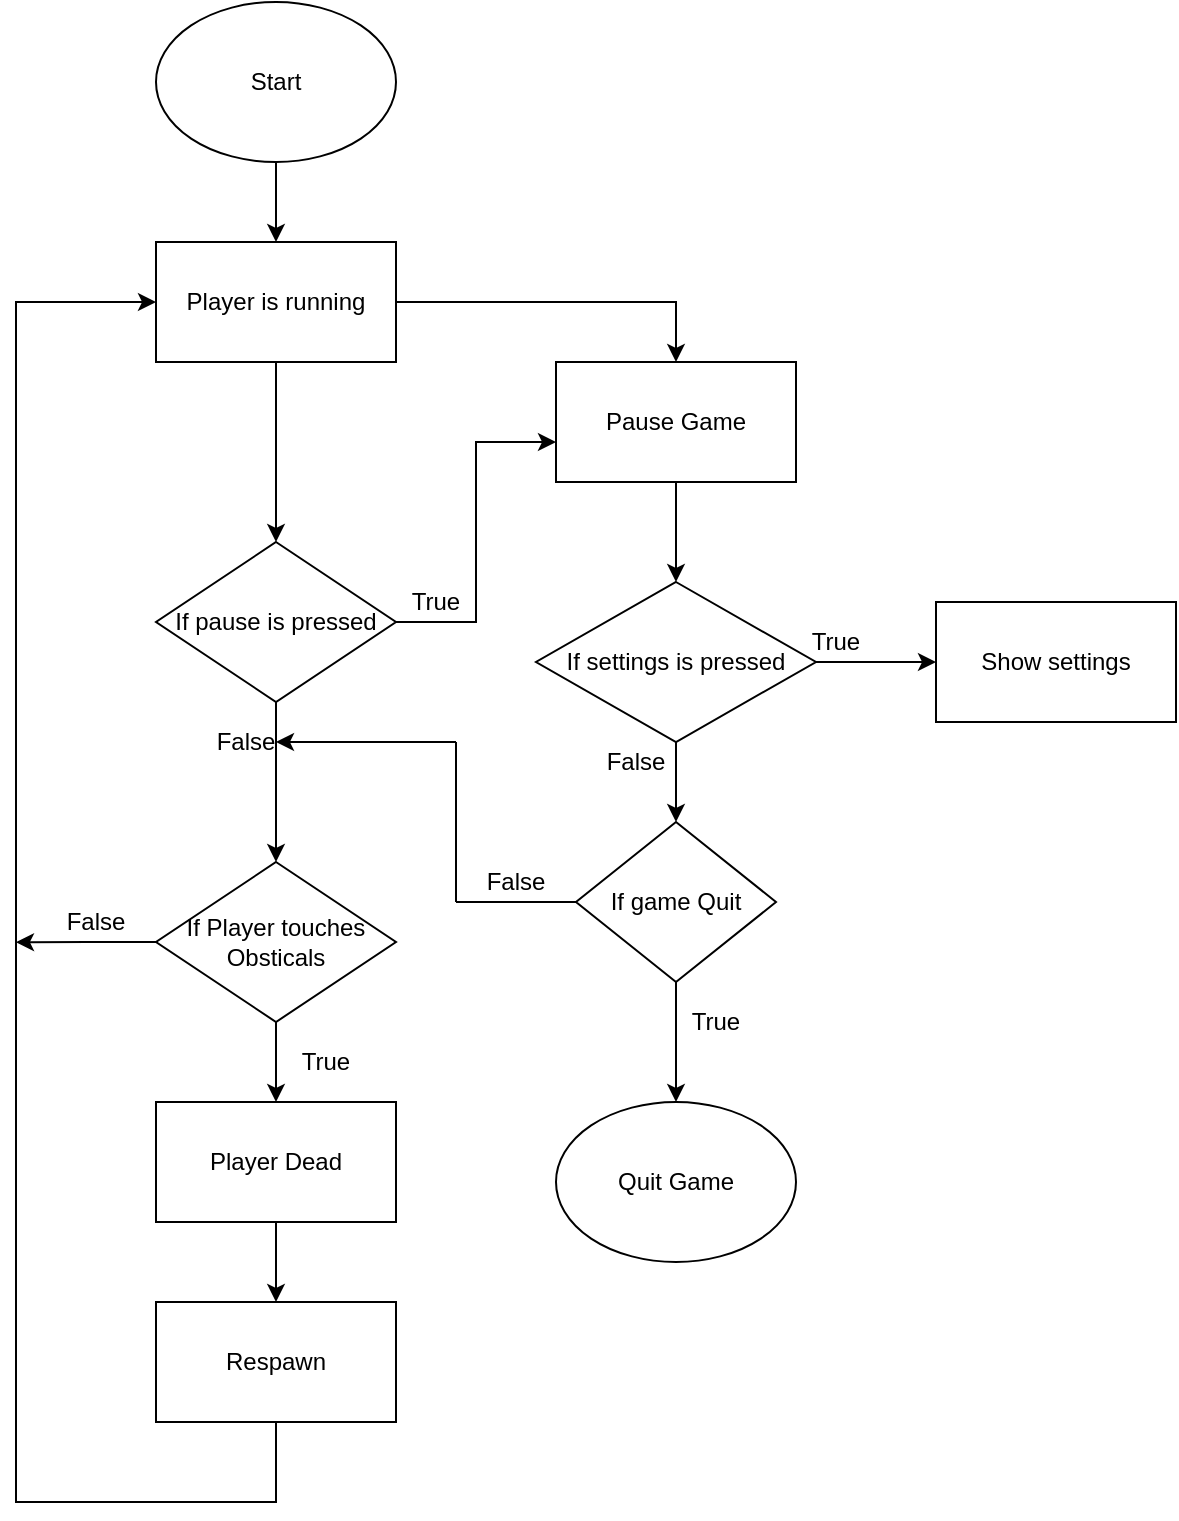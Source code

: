 <mxfile version="13.8.0" type="device"><diagram id="kgpKYQtTHZ0yAKxKKP6v" name="Page-1"><mxGraphModel dx="677" dy="378" grid="1" gridSize="10" guides="1" tooltips="1" connect="1" arrows="1" fold="1" page="1" pageScale="1" pageWidth="850" pageHeight="1100" math="0" shadow="0"><root><mxCell id="0"/><mxCell id="1" parent="0"/><mxCell id="ZFHi2s3kV5eEOPZ9TM_5-4" value="" style="edgeStyle=orthogonalEdgeStyle;rounded=0;orthogonalLoop=1;jettySize=auto;html=1;" edge="1" parent="1" source="ZFHi2s3kV5eEOPZ9TM_5-2" target="ZFHi2s3kV5eEOPZ9TM_5-3"><mxGeometry relative="1" as="geometry"/></mxCell><mxCell id="ZFHi2s3kV5eEOPZ9TM_5-2" value="Start" style="ellipse;whiteSpace=wrap;html=1;" vertex="1" parent="1"><mxGeometry x="110" y="60" width="120" height="80" as="geometry"/></mxCell><mxCell id="ZFHi2s3kV5eEOPZ9TM_5-6" value="" style="edgeStyle=orthogonalEdgeStyle;rounded=0;orthogonalLoop=1;jettySize=auto;html=1;" edge="1" parent="1" source="ZFHi2s3kV5eEOPZ9TM_5-3"><mxGeometry relative="1" as="geometry"><mxPoint x="170" y="330.0" as="targetPoint"/></mxGeometry></mxCell><mxCell id="ZFHi2s3kV5eEOPZ9TM_5-3" value="Player is running" style="whiteSpace=wrap;html=1;" vertex="1" parent="1"><mxGeometry x="110" y="180" width="120" height="60" as="geometry"/></mxCell><mxCell id="ZFHi2s3kV5eEOPZ9TM_5-11" value="" style="edgeStyle=orthogonalEdgeStyle;rounded=0;orthogonalLoop=1;jettySize=auto;html=1;" edge="1" parent="1" source="ZFHi2s3kV5eEOPZ9TM_5-7" target="ZFHi2s3kV5eEOPZ9TM_5-10"><mxGeometry relative="1" as="geometry"><Array as="points"><mxPoint x="270" y="370"/><mxPoint x="270" y="280"/></Array></mxGeometry></mxCell><mxCell id="ZFHi2s3kV5eEOPZ9TM_5-13" value="" style="edgeStyle=orthogonalEdgeStyle;rounded=0;orthogonalLoop=1;jettySize=auto;html=1;" edge="1" parent="1" source="ZFHi2s3kV5eEOPZ9TM_5-7" target="ZFHi2s3kV5eEOPZ9TM_5-12"><mxGeometry relative="1" as="geometry"/></mxCell><mxCell id="ZFHi2s3kV5eEOPZ9TM_5-7" value="If pause is pressed" style="rhombus;whiteSpace=wrap;html=1;" vertex="1" parent="1"><mxGeometry x="110" y="330" width="120" height="80" as="geometry"/></mxCell><mxCell id="ZFHi2s3kV5eEOPZ9TM_5-20" value="" style="edgeStyle=orthogonalEdgeStyle;rounded=0;orthogonalLoop=1;jettySize=auto;html=1;" edge="1" parent="1" source="ZFHi2s3kV5eEOPZ9TM_5-10" target="ZFHi2s3kV5eEOPZ9TM_5-35"><mxGeometry relative="1" as="geometry"/></mxCell><mxCell id="ZFHi2s3kV5eEOPZ9TM_5-10" value="Pause Game" style="whiteSpace=wrap;html=1;" vertex="1" parent="1"><mxGeometry x="310" y="240" width="120" height="60" as="geometry"/></mxCell><mxCell id="ZFHi2s3kV5eEOPZ9TM_5-15" value="" style="edgeStyle=orthogonalEdgeStyle;rounded=0;orthogonalLoop=1;jettySize=auto;html=1;" edge="1" parent="1" source="ZFHi2s3kV5eEOPZ9TM_5-12" target="ZFHi2s3kV5eEOPZ9TM_5-14"><mxGeometry relative="1" as="geometry"/></mxCell><mxCell id="ZFHi2s3kV5eEOPZ9TM_5-29" style="edgeStyle=orthogonalEdgeStyle;rounded=0;orthogonalLoop=1;jettySize=auto;html=1;exitX=0;exitY=0.5;exitDx=0;exitDy=0;" edge="1" parent="1" source="ZFHi2s3kV5eEOPZ9TM_5-12"><mxGeometry relative="1" as="geometry"><mxPoint x="40" y="530.095" as="targetPoint"/></mxGeometry></mxCell><mxCell id="ZFHi2s3kV5eEOPZ9TM_5-12" value="If Player touches Obsticals" style="rhombus;whiteSpace=wrap;html=1;" vertex="1" parent="1"><mxGeometry x="110" y="490" width="120" height="80" as="geometry"/></mxCell><mxCell id="ZFHi2s3kV5eEOPZ9TM_5-16" style="edgeStyle=orthogonalEdgeStyle;rounded=0;orthogonalLoop=1;jettySize=auto;html=1;exitX=0.5;exitY=1;exitDx=0;exitDy=0;entryX=0;entryY=0.5;entryDx=0;entryDy=0;" edge="1" parent="1" source="ZFHi2s3kV5eEOPZ9TM_5-17" target="ZFHi2s3kV5eEOPZ9TM_5-3"><mxGeometry relative="1" as="geometry"><Array as="points"><mxPoint x="170" y="810"/><mxPoint x="40" y="810"/><mxPoint x="40" y="210"/></Array></mxGeometry></mxCell><mxCell id="ZFHi2s3kV5eEOPZ9TM_5-18" style="edgeStyle=orthogonalEdgeStyle;rounded=0;orthogonalLoop=1;jettySize=auto;html=1;exitX=0.5;exitY=1;exitDx=0;exitDy=0;entryX=0.5;entryY=0;entryDx=0;entryDy=0;" edge="1" parent="1" source="ZFHi2s3kV5eEOPZ9TM_5-14" target="ZFHi2s3kV5eEOPZ9TM_5-17"><mxGeometry relative="1" as="geometry"/></mxCell><mxCell id="ZFHi2s3kV5eEOPZ9TM_5-14" value="Player Dead" style="whiteSpace=wrap;html=1;" vertex="1" parent="1"><mxGeometry x="110" y="610" width="120" height="60" as="geometry"/></mxCell><mxCell id="ZFHi2s3kV5eEOPZ9TM_5-17" value="Respawn" style="rounded=0;whiteSpace=wrap;html=1;" vertex="1" parent="1"><mxGeometry x="110" y="710" width="120" height="60" as="geometry"/></mxCell><mxCell id="ZFHi2s3kV5eEOPZ9TM_5-24" value="" style="edgeStyle=orthogonalEdgeStyle;rounded=0;orthogonalLoop=1;jettySize=auto;html=1;" edge="1" parent="1" source="ZFHi2s3kV5eEOPZ9TM_5-19" target="ZFHi2s3kV5eEOPZ9TM_5-23"><mxGeometry relative="1" as="geometry"/></mxCell><mxCell id="ZFHi2s3kV5eEOPZ9TM_5-19" value="If game Quit" style="rhombus;whiteSpace=wrap;html=1;" vertex="1" parent="1"><mxGeometry x="320" y="470" width="100" height="80" as="geometry"/></mxCell><mxCell id="ZFHi2s3kV5eEOPZ9TM_5-23" value="Quit Game" style="ellipse;whiteSpace=wrap;html=1;" vertex="1" parent="1"><mxGeometry x="310" y="610" width="120" height="80" as="geometry"/></mxCell><mxCell id="ZFHi2s3kV5eEOPZ9TM_5-25" value="" style="endArrow=none;html=1;entryX=0;entryY=0.5;entryDx=0;entryDy=0;" edge="1" parent="1" target="ZFHi2s3kV5eEOPZ9TM_5-19"><mxGeometry width="50" height="50" relative="1" as="geometry"><mxPoint x="260" y="510" as="sourcePoint"/><mxPoint x="220" y="340" as="targetPoint"/></mxGeometry></mxCell><mxCell id="ZFHi2s3kV5eEOPZ9TM_5-26" value="" style="endArrow=none;html=1;" edge="1" parent="1"><mxGeometry width="50" height="50" relative="1" as="geometry"><mxPoint x="260" y="510" as="sourcePoint"/><mxPoint x="260" y="430" as="targetPoint"/></mxGeometry></mxCell><mxCell id="ZFHi2s3kV5eEOPZ9TM_5-27" value="" style="endArrow=classic;html=1;" edge="1" parent="1"><mxGeometry width="50" height="50" relative="1" as="geometry"><mxPoint x="260" y="430" as="sourcePoint"/><mxPoint x="170" y="430" as="targetPoint"/></mxGeometry></mxCell><mxCell id="ZFHi2s3kV5eEOPZ9TM_5-28" value="True" style="text;html=1;strokeColor=none;fillColor=none;align=center;verticalAlign=middle;whiteSpace=wrap;rounded=0;" vertex="1" parent="1"><mxGeometry x="175" y="580" width="40" height="20" as="geometry"/></mxCell><mxCell id="ZFHi2s3kV5eEOPZ9TM_5-30" value="True" style="text;html=1;strokeColor=none;fillColor=none;align=center;verticalAlign=middle;whiteSpace=wrap;rounded=0;" vertex="1" parent="1"><mxGeometry x="370" y="560" width="40" height="20" as="geometry"/></mxCell><mxCell id="ZFHi2s3kV5eEOPZ9TM_5-31" value="True" style="text;html=1;strokeColor=none;fillColor=none;align=center;verticalAlign=middle;whiteSpace=wrap;rounded=0;" vertex="1" parent="1"><mxGeometry x="230" y="350" width="40" height="20" as="geometry"/></mxCell><mxCell id="ZFHi2s3kV5eEOPZ9TM_5-32" value="False" style="text;html=1;strokeColor=none;fillColor=none;align=center;verticalAlign=middle;whiteSpace=wrap;rounded=0;" vertex="1" parent="1"><mxGeometry x="60" y="510" width="40" height="20" as="geometry"/></mxCell><mxCell id="ZFHi2s3kV5eEOPZ9TM_5-33" value="False" style="text;html=1;strokeColor=none;fillColor=none;align=center;verticalAlign=middle;whiteSpace=wrap;rounded=0;" vertex="1" parent="1"><mxGeometry x="270" y="490" width="40" height="20" as="geometry"/></mxCell><mxCell id="ZFHi2s3kV5eEOPZ9TM_5-34" value="False" style="text;html=1;strokeColor=none;fillColor=none;align=center;verticalAlign=middle;whiteSpace=wrap;rounded=0;" vertex="1" parent="1"><mxGeometry x="135" y="420" width="40" height="20" as="geometry"/></mxCell><mxCell id="ZFHi2s3kV5eEOPZ9TM_5-36" value="" style="edgeStyle=orthogonalEdgeStyle;rounded=0;orthogonalLoop=1;jettySize=auto;html=1;" edge="1" parent="1" source="ZFHi2s3kV5eEOPZ9TM_5-35" target="ZFHi2s3kV5eEOPZ9TM_5-19"><mxGeometry relative="1" as="geometry"/></mxCell><mxCell id="ZFHi2s3kV5eEOPZ9TM_5-38" value="" style="edgeStyle=orthogonalEdgeStyle;rounded=0;orthogonalLoop=1;jettySize=auto;html=1;" edge="1" parent="1" source="ZFHi2s3kV5eEOPZ9TM_5-35" target="ZFHi2s3kV5eEOPZ9TM_5-37"><mxGeometry relative="1" as="geometry"/></mxCell><mxCell id="ZFHi2s3kV5eEOPZ9TM_5-35" value="If settings is pressed" style="rhombus;whiteSpace=wrap;html=1;" vertex="1" parent="1"><mxGeometry x="300" y="350" width="140" height="80" as="geometry"/></mxCell><mxCell id="ZFHi2s3kV5eEOPZ9TM_5-37" value="Show settings" style="whiteSpace=wrap;html=1;" vertex="1" parent="1"><mxGeometry x="500" y="360" width="120" height="60" as="geometry"/></mxCell><mxCell id="ZFHi2s3kV5eEOPZ9TM_5-39" value="False" style="text;html=1;strokeColor=none;fillColor=none;align=center;verticalAlign=middle;whiteSpace=wrap;rounded=0;" vertex="1" parent="1"><mxGeometry x="330" y="430" width="40" height="20" as="geometry"/></mxCell><mxCell id="ZFHi2s3kV5eEOPZ9TM_5-40" value="True" style="text;html=1;strokeColor=none;fillColor=none;align=center;verticalAlign=middle;whiteSpace=wrap;rounded=0;" vertex="1" parent="1"><mxGeometry x="430" y="370" width="40" height="20" as="geometry"/></mxCell><mxCell id="ZFHi2s3kV5eEOPZ9TM_5-41" style="edgeStyle=orthogonalEdgeStyle;rounded=0;orthogonalLoop=1;jettySize=auto;html=1;exitX=0.5;exitY=1;exitDx=0;exitDy=0;" edge="1" parent="1" source="ZFHi2s3kV5eEOPZ9TM_5-30" target="ZFHi2s3kV5eEOPZ9TM_5-30"><mxGeometry relative="1" as="geometry"/></mxCell><mxCell id="ZFHi2s3kV5eEOPZ9TM_5-46" value="" style="endArrow=classic;html=1;entryX=0.5;entryY=0;entryDx=0;entryDy=0;exitX=1;exitY=0.5;exitDx=0;exitDy=0;rounded=0;" edge="1" parent="1" source="ZFHi2s3kV5eEOPZ9TM_5-3" target="ZFHi2s3kV5eEOPZ9TM_5-10"><mxGeometry width="50" height="50" relative="1" as="geometry"><mxPoint x="325" y="200" as="sourcePoint"/><mxPoint x="375" y="150" as="targetPoint"/><Array as="points"><mxPoint x="370" y="210"/></Array></mxGeometry></mxCell></root></mxGraphModel></diagram></mxfile>